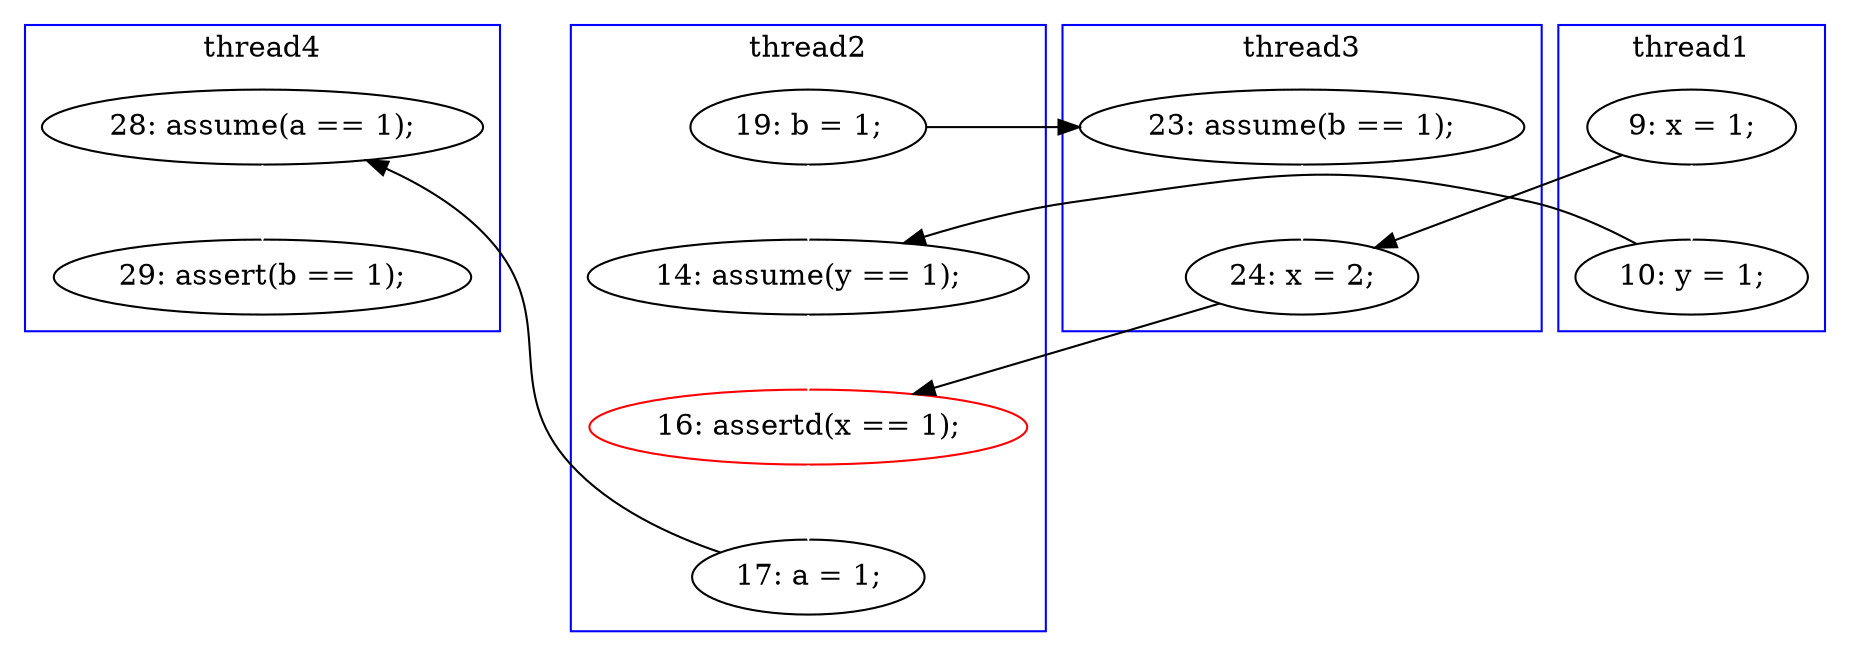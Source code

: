 digraph Counterexample {
	17 -> 19 [color = black, style = solid, constraint = false]
	25 -> 26 [color = white, style = solid]
	20 -> 25 [color = black, style = solid, constraint = false]
	11 -> 15 [color = black, style = solid, constraint = false]
	15 -> 17 [color = white, style = solid]
	19 -> 20 [color = white, style = solid]
	18 -> 19 [color = white, style = solid]
	14 -> 16 [color = white, style = solid]
	16 -> 18 [color = black, style = solid, constraint = false]
	11 -> 18 [color = white, style = solid]
	14 -> 17 [color = black, style = solid, constraint = false]
	subgraph cluster1 {
		label = thread1
		color = blue
		14  [label = "9: x = 1;"]
		16  [label = "10: y = 1;"]
	}
	subgraph cluster4 {
		label = thread4
		color = blue
		26  [label = "29: assert(b == 1);"]
		25  [label = "28: assume(a == 1);"]
	}
	subgraph cluster2 {
		label = thread2
		color = blue
		19  [label = "16: assertd(x == 1);", color = red]
		18  [label = "14: assume(y == 1);"]
		20  [label = "17: a = 1;"]
		11  [label = "19: b = 1;"]
	}
	subgraph cluster3 {
		label = thread3
		color = blue
		17  [label = "24: x = 2;"]
		15  [label = "23: assume(b == 1);"]
	}
}